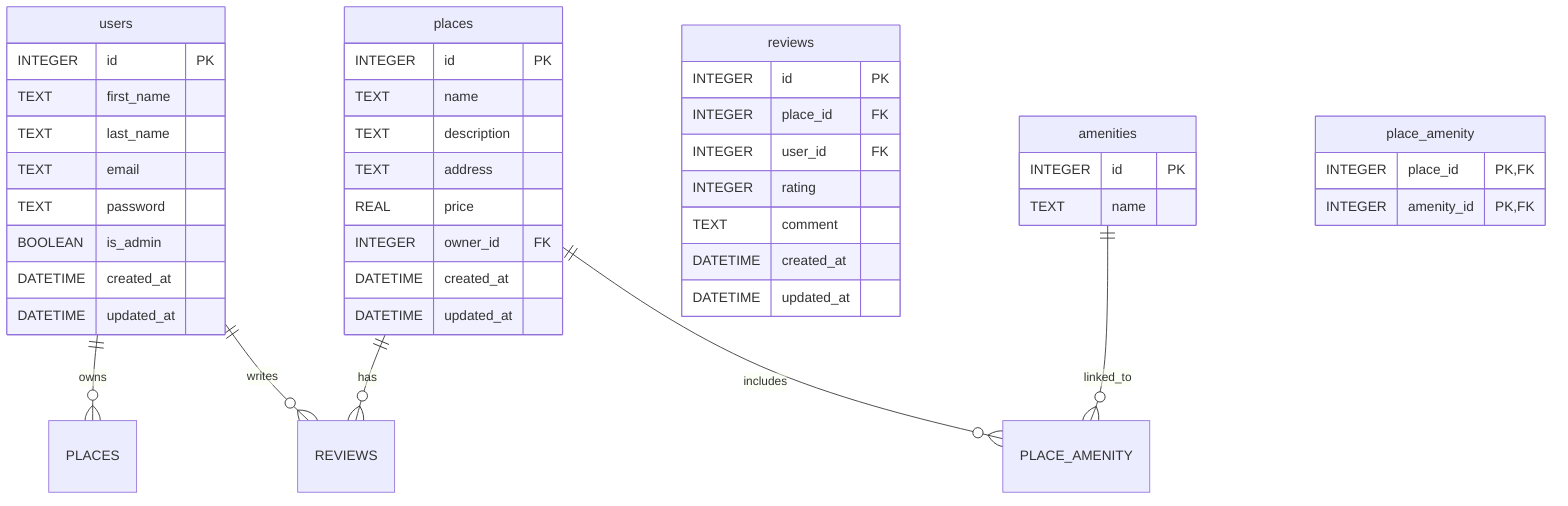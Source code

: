 erDiagram
    users {
        INTEGER id PK
        TEXT first_name
        TEXT last_name
        TEXT email
        TEXT password
        BOOLEAN is_admin
        DATETIME created_at
        DATETIME updated_at
    }
    places {
        INTEGER id PK
        TEXT name
        TEXT description
        TEXT address
        REAL price
        INTEGER owner_id FK
        DATETIME created_at
        DATETIME updated_at
    }
    reviews {
        INTEGER id PK
        INTEGER place_id FK
        INTEGER user_id FK
        INTEGER rating
        TEXT comment
        DATETIME created_at
        DATETIME updated_at
    }
    amenities {
        INTEGER id PK
        TEXT name
    }
    place_amenity {
        INTEGER place_id PK, FK
        INTEGER amenity_id PK, FK
    }

    users ||--o{ PLACES : owns
    users ||--o{ REVIEWS : writes
    places ||--o{ REVIEWS : has
    places ||--o{ PLACE_AMENITY : includes
    amenities ||--o{ PLACE_AMENITY : linked_to